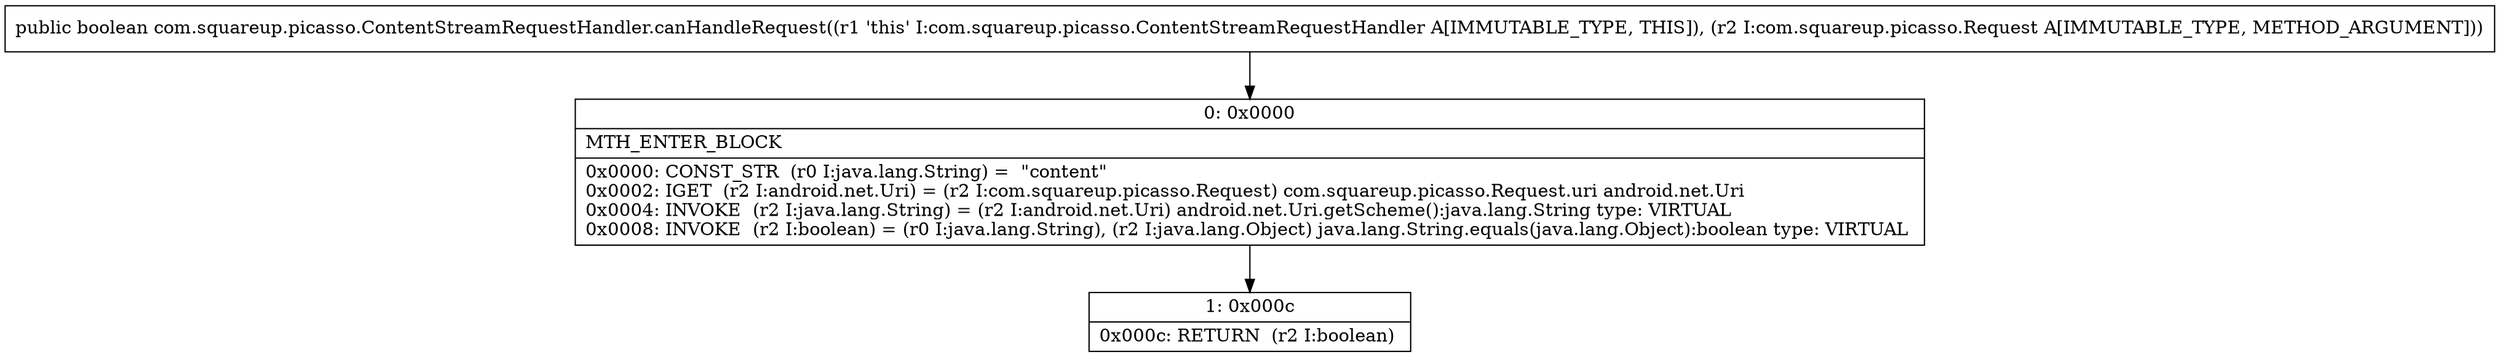 digraph "CFG forcom.squareup.picasso.ContentStreamRequestHandler.canHandleRequest(Lcom\/squareup\/picasso\/Request;)Z" {
Node_0 [shape=record,label="{0\:\ 0x0000|MTH_ENTER_BLOCK\l|0x0000: CONST_STR  (r0 I:java.lang.String) =  \"content\" \l0x0002: IGET  (r2 I:android.net.Uri) = (r2 I:com.squareup.picasso.Request) com.squareup.picasso.Request.uri android.net.Uri \l0x0004: INVOKE  (r2 I:java.lang.String) = (r2 I:android.net.Uri) android.net.Uri.getScheme():java.lang.String type: VIRTUAL \l0x0008: INVOKE  (r2 I:boolean) = (r0 I:java.lang.String), (r2 I:java.lang.Object) java.lang.String.equals(java.lang.Object):boolean type: VIRTUAL \l}"];
Node_1 [shape=record,label="{1\:\ 0x000c|0x000c: RETURN  (r2 I:boolean) \l}"];
MethodNode[shape=record,label="{public boolean com.squareup.picasso.ContentStreamRequestHandler.canHandleRequest((r1 'this' I:com.squareup.picasso.ContentStreamRequestHandler A[IMMUTABLE_TYPE, THIS]), (r2 I:com.squareup.picasso.Request A[IMMUTABLE_TYPE, METHOD_ARGUMENT])) }"];
MethodNode -> Node_0;
Node_0 -> Node_1;
}

